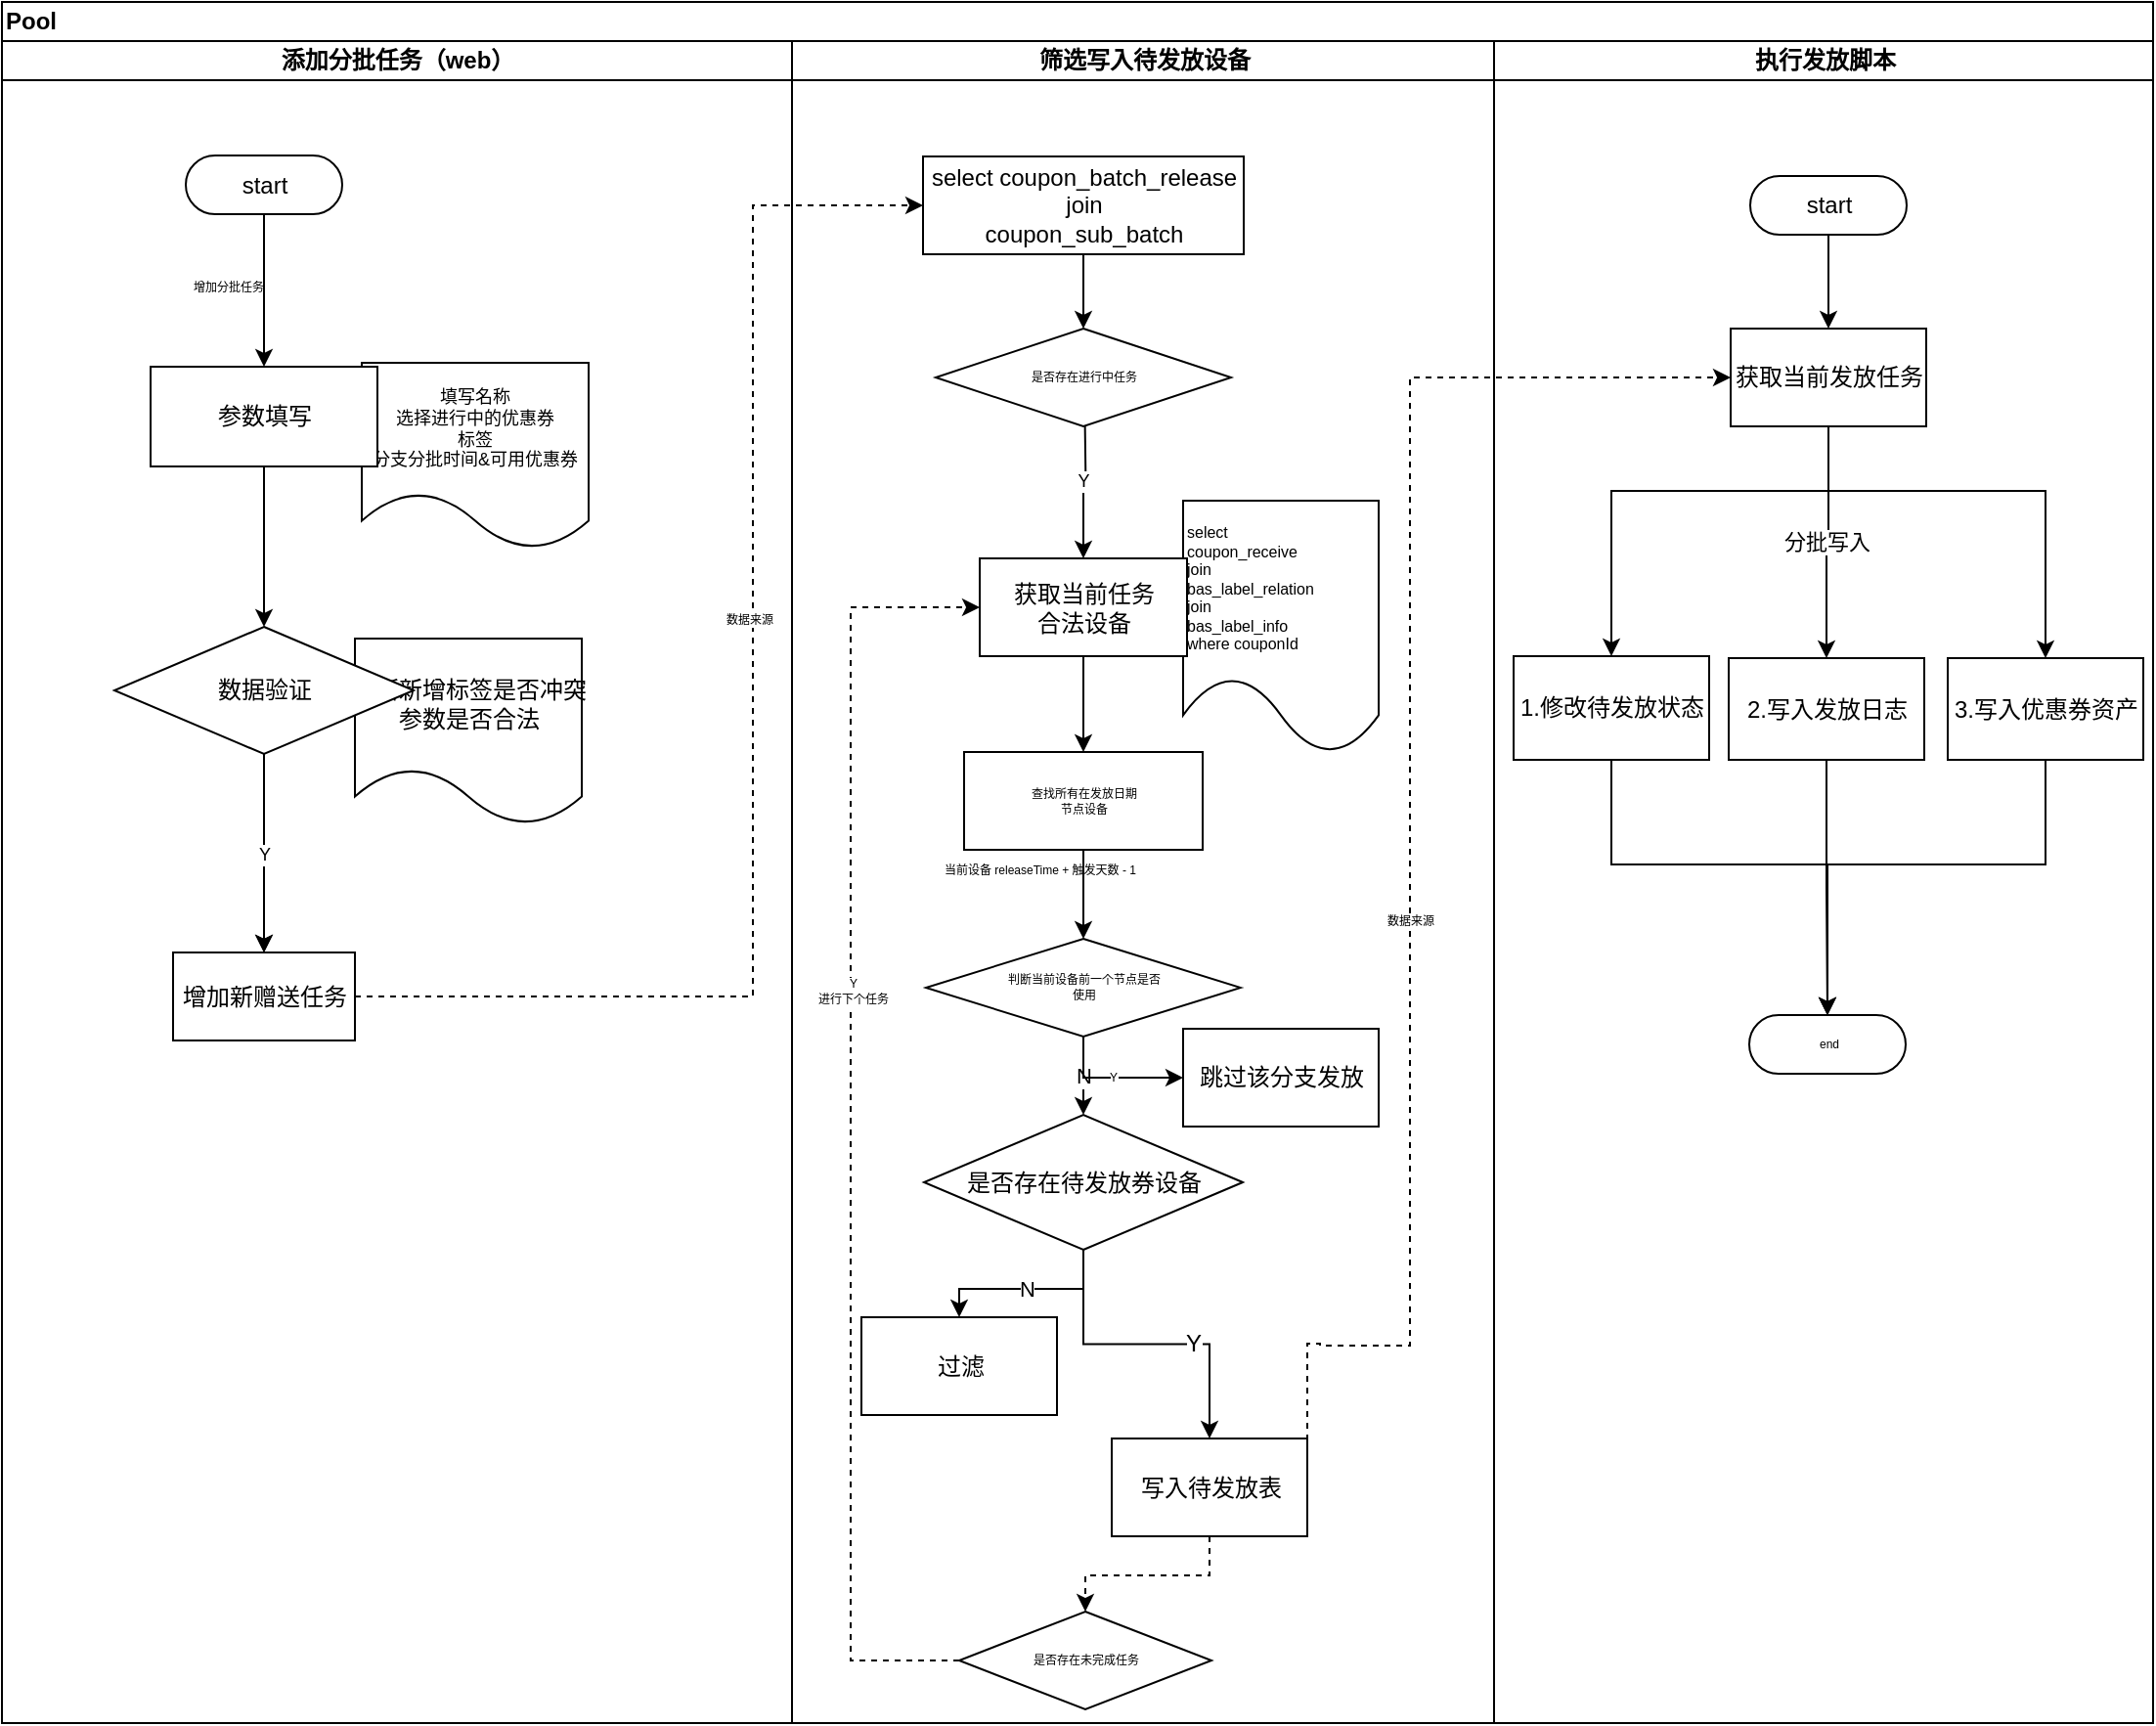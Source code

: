 <mxfile version="11.0.7" type="github"><diagram id="1Uks4rXL4dTz_hB3k0oI" name="赠送流程"><mxGraphModel dx="545" dy="293" grid="1" gridSize="10" guides="1" tooltips="1" connect="1" arrows="1" fold="1" page="1" pageScale="1" pageWidth="827" pageHeight="1169" math="0" shadow="0"><root><mxCell id="0"/><mxCell id="1" parent="0"/><mxCell id="1NSMPgPq7o7XclI2195f-1" value="Pool" style="swimlane;html=1;childLayout=stackLayout;resizeParent=1;resizeParentMax=0;startSize=20;shadow=0;glass=0;align=left;" vertex="1" parent="1"><mxGeometry x="116" y="171" width="1100" height="880" as="geometry"/></mxCell><mxCell id="1NSMPgPq7o7XclI2195f-3" value="添加分批任务（web）" style="swimlane;html=1;startSize=20;" vertex="1" parent="1NSMPgPq7o7XclI2195f-1"><mxGeometry y="20" width="404" height="860" as="geometry"/></mxCell><mxCell id="1NSMPgPq7o7XclI2195f-39" value="start" style="html=1;dashed=0;whitespace=wrap;shape=mxgraph.dfd.start;shadow=0;glass=0;align=center;flipV=1;" vertex="1" parent="1NSMPgPq7o7XclI2195f-3"><mxGeometry x="94" y="58.5" width="80" height="30" as="geometry"/></mxCell><mxCell id="1NSMPgPq7o7XclI2195f-61" style="edgeStyle=orthogonalEdgeStyle;rounded=0;orthogonalLoop=1;jettySize=auto;html=1;startArrow=none;startFill=0;endArrow=classic;endFill=1;strokeColor=#000000;exitX=0.5;exitY=0.5;exitDx=0;exitDy=-15;exitPerimeter=0;" edge="1" parent="1NSMPgPq7o7XclI2195f-3" source="1NSMPgPq7o7XclI2195f-39" target="1NSMPgPq7o7XclI2195f-60"><mxGeometry relative="1" as="geometry"><mxPoint x="134" y="186" as="sourcePoint"/></mxGeometry></mxCell><mxCell id="1NSMPgPq7o7XclI2195f-67" style="edgeStyle=orthogonalEdgeStyle;rounded=0;orthogonalLoop=1;jettySize=auto;html=1;startArrow=none;startFill=0;endArrow=classic;endFill=1;strokeColor=#000000;" edge="1" parent="1NSMPgPq7o7XclI2195f-3" source="1NSMPgPq7o7XclI2195f-59" target="1NSMPgPq7o7XclI2195f-66"><mxGeometry relative="1" as="geometry"/></mxCell><mxCell id="1NSMPgPq7o7XclI2195f-69" value="Y" style="edgeStyle=orthogonalEdgeStyle;rounded=0;orthogonalLoop=1;jettySize=auto;html=1;startArrow=none;startFill=0;endArrow=classic;endFill=1;strokeColor=#000000;fontSize=9;" edge="1" parent="1NSMPgPq7o7XclI2195f-3" source="1NSMPgPq7o7XclI2195f-59" target="1NSMPgPq7o7XclI2195f-66"><mxGeometry relative="1" as="geometry"/></mxCell><mxCell id="1NSMPgPq7o7XclI2195f-62" style="edgeStyle=orthogonalEdgeStyle;rounded=0;orthogonalLoop=1;jettySize=auto;html=1;startArrow=none;startFill=0;endArrow=classic;endFill=1;strokeColor=#000000;" edge="1" parent="1NSMPgPq7o7XclI2195f-3" source="1NSMPgPq7o7XclI2195f-60" target="1NSMPgPq7o7XclI2195f-59"><mxGeometry relative="1" as="geometry"/></mxCell><mxCell id="1NSMPgPq7o7XclI2195f-66" value="增加新赠送任务" style="html=1;dashed=0;whitespace=wrap;shadow=0;glass=0;align=center;flipV=1;" vertex="1" parent="1NSMPgPq7o7XclI2195f-3"><mxGeometry x="87.5" y="466" width="93" height="45" as="geometry"/></mxCell><mxCell id="1NSMPgPq7o7XclI2195f-80" value="增加分批任务" style="text;html=1;fontSize=6;" vertex="1" parent="1NSMPgPq7o7XclI2195f-3"><mxGeometry x="96" y="116" width="92" height="21" as="geometry"/></mxCell><mxCell id="1NSMPgPq7o7XclI2195f-81" value="" style="group;flipV=1;" vertex="1" connectable="0" parent="1NSMPgPq7o7XclI2195f-3"><mxGeometry x="76" y="164.5" width="224" height="95" as="geometry"/></mxCell><mxCell id="1NSMPgPq7o7XclI2195f-68" value="填写名称&lt;br style=&quot;font-size: 9px;&quot;&gt;选择进行中的优惠券&lt;br style=&quot;font-size: 9px;&quot;&gt;标签&lt;br style=&quot;font-size: 9px;&quot;&gt;分支分批时间&amp;amp;可用优惠券" style="shape=document;whiteSpace=wrap;html=1;boundedLbl=1;dashed=0;flipH=1;shadow=0;glass=0;align=center;fontSize=9;" vertex="1" parent="1NSMPgPq7o7XclI2195f-81"><mxGeometry x="108" width="116" height="95" as="geometry"/></mxCell><mxCell id="1NSMPgPq7o7XclI2195f-60" value="参数填写" style="html=1;dashed=0;whitespace=wrap;shadow=0;glass=0;align=center;flipV=1;" vertex="1" parent="1NSMPgPq7o7XclI2195f-81"><mxGeometry y="2" width="116" height="51" as="geometry"/></mxCell><mxCell id="1NSMPgPq7o7XclI2195f-83" value="" style="group;flipV=1;" vertex="1" connectable="0" parent="1NSMPgPq7o7XclI2195f-3"><mxGeometry x="57.5" y="299.5" width="239" height="101" as="geometry"/></mxCell><mxCell id="1NSMPgPq7o7XclI2195f-71" value="&lt;span style=&quot;font-size: 12px ; white-space: nowrap&quot;&gt;判断新增标签是否冲突&lt;br&gt;参数是否合法&lt;br&gt;&lt;/span&gt;" style="shape=document;whiteSpace=wrap;html=1;boundedLbl=1;dashed=0;flipH=1;shadow=0;glass=0;align=center;fontSize=9;" vertex="1" parent="1NSMPgPq7o7XclI2195f-83"><mxGeometry x="123" y="6" width="116" height="95" as="geometry"/></mxCell><mxCell id="1NSMPgPq7o7XclI2195f-59" value="数据验证" style="shape=rhombus;html=1;dashed=0;whitespace=wrap;perimeter=rhombusPerimeter;shadow=0;glass=0;align=center;" vertex="1" parent="1NSMPgPq7o7XclI2195f-83"><mxGeometry width="153" height="65" as="geometry"/></mxCell><mxCell id="1NSMPgPq7o7XclI2195f-2" value="筛选写入待发放设备" style="swimlane;html=1;startSize=20;" vertex="1" parent="1NSMPgPq7o7XclI2195f-1"><mxGeometry x="404" y="20" width="359" height="860" as="geometry"/></mxCell><mxCell id="1NSMPgPq7o7XclI2195f-74" value="Y&amp;nbsp;" style="edgeStyle=orthogonalEdgeStyle;rounded=0;orthogonalLoop=1;jettySize=auto;html=1;startArrow=none;startFill=0;endArrow=classic;endFill=1;strokeColor=#000000;fontSize=9;entryX=0.5;entryY=0;entryDx=0;entryDy=0;" edge="1" parent="1NSMPgPq7o7XclI2195f-2" target="1NSMPgPq7o7XclI2195f-10"><mxGeometry relative="1" as="geometry"><mxPoint x="149.667" y="184.722" as="sourcePoint"/><mxPoint x="149.667" y="216" as="targetPoint"/></mxGeometry></mxCell><mxCell id="1NSMPgPq7o7XclI2195f-57" value="select&amp;nbsp;coupon_batch_release&lt;br&gt;join&lt;br&gt;coupon_sub_batch" style="html=1;dashed=0;whitespace=wrap;shadow=0;glass=0;align=center;flipV=1;" vertex="1" parent="1NSMPgPq7o7XclI2195f-2"><mxGeometry x="67" y="59" width="164" height="50" as="geometry"/></mxCell><mxCell id="1NSMPgPq7o7XclI2195f-82" value="" style="group" vertex="1" connectable="0" parent="1NSMPgPq7o7XclI2195f-2"><mxGeometry x="96" y="258.5" width="204" height="129" as="geometry"/></mxCell><mxCell id="1NSMPgPq7o7XclI2195f-76" value="&lt;font style=&quot;font-size: 8px&quot;&gt;select&lt;br&gt;coupon_receive&lt;br&gt;join&lt;br&gt;bas_label_relation&lt;br&gt;join&lt;br&gt;bas_label_info&lt;br&gt;where couponId&lt;br&gt;&lt;/font&gt;" style="shape=document;whiteSpace=wrap;html=1;boundedLbl=1;dashed=0;flipH=1;shadow=0;glass=0;fontSize=6;align=left;" vertex="1" parent="1NSMPgPq7o7XclI2195f-82"><mxGeometry x="104" y="-23.5" width="100" height="129" as="geometry"/></mxCell><mxCell id="1NSMPgPq7o7XclI2195f-10" value="获取当前任务&lt;br&gt;合法设备" style="html=1;dashed=0;whitespace=wrap;shadow=0;glass=0;align=center;flipV=1;" vertex="1" parent="1NSMPgPq7o7XclI2195f-82"><mxGeometry y="6" width="106" height="50" as="geometry"/></mxCell><mxCell id="1NSMPgPq7o7XclI2195f-84" value="是否存在进行中任务" style="shape=rhombus;html=1;dashed=0;whitespace=wrap;perimeter=rhombusPerimeter;shadow=0;glass=0;fontSize=6;align=center;" vertex="1" parent="1NSMPgPq7o7XclI2195f-2"><mxGeometry x="73.5" y="147" width="151" height="50" as="geometry"/></mxCell><mxCell id="1NSMPgPq7o7XclI2195f-85" style="edgeStyle=orthogonalEdgeStyle;rounded=0;orthogonalLoop=1;jettySize=auto;html=1;startArrow=none;startFill=0;endArrow=classic;endFill=1;strokeColor=#000000;fontSize=9;" edge="1" parent="1NSMPgPq7o7XclI2195f-2" source="1NSMPgPq7o7XclI2195f-57" target="1NSMPgPq7o7XclI2195f-84"><mxGeometry relative="1" as="geometry"><mxPoint x="565.0" y="299" as="sourcePoint"/><mxPoint x="565.0" y="406.5" as="targetPoint"/></mxGeometry></mxCell><mxCell id="1NSMPgPq7o7XclI2195f-30" value="过滤" style="html=1;dashed=0;whitespace=wrap;shadow=0;glass=0;align=center;flipV=1;" vertex="1" parent="1NSMPgPq7o7XclI2195f-2"><mxGeometry x="35.5" y="652.5" width="100" height="50" as="geometry"/></mxCell><mxCell id="1NSMPgPq7o7XclI2195f-101" style="edgeStyle=orthogonalEdgeStyle;rounded=0;orthogonalLoop=1;jettySize=auto;html=1;entryX=0.5;entryY=0;entryDx=0;entryDy=0;dashed=1;startArrow=none;startFill=0;endArrow=classic;endFill=1;strokeColor=#000000;fontSize=6;" edge="1" parent="1NSMPgPq7o7XclI2195f-2" source="1NSMPgPq7o7XclI2195f-33" target="1NSMPgPq7o7XclI2195f-97"><mxGeometry relative="1" as="geometry"/></mxCell><mxCell id="1NSMPgPq7o7XclI2195f-33" value="写入待发放表" style="html=1;dashed=0;whitespace=wrap;shadow=0;glass=0;align=center;flipV=1;" vertex="1" parent="1NSMPgPq7o7XclI2195f-2"><mxGeometry x="163.5" y="714.5" width="100" height="50" as="geometry"/></mxCell><mxCell id="1NSMPgPq7o7XclI2195f-89" value="" style="group" vertex="1" connectable="0" parent="1NSMPgPq7o7XclI2195f-2"><mxGeometry x="62" y="402" width="244.5" height="106" as="geometry"/></mxCell><mxCell id="1NSMPgPq7o7XclI2195f-126" style="edgeStyle=orthogonalEdgeStyle;rounded=0;orthogonalLoop=1;jettySize=auto;html=1;dashed=1;startArrow=none;startFill=0;endArrow=classic;endFill=1;strokeColor=#000000;fontSize=6;entryX=0;entryY=0.5;entryDx=0;entryDy=0;" edge="1" parent="1NSMPgPq7o7XclI2195f-2" source="1NSMPgPq7o7XclI2195f-97" target="1NSMPgPq7o7XclI2195f-10"><mxGeometry relative="1" as="geometry"><mxPoint x="70" y="289.5" as="targetPoint"/><Array as="points"><mxPoint x="30" y="760"/><mxPoint x="30" y="290"/><mxPoint x="60" y="290"/></Array></mxGeometry></mxCell><mxCell id="1NSMPgPq7o7XclI2195f-127" value="Y&lt;br&gt;进行下个任务" style="text;html=1;resizable=0;points=[];align=center;verticalAlign=middle;labelBackgroundColor=#ffffff;fontSize=6;" vertex="1" connectable="0" parent="1NSMPgPq7o7XclI2195f-126"><mxGeometry x="0.205" y="-1" relative="1" as="geometry"><mxPoint as="offset"/></mxGeometry></mxCell><mxCell id="1NSMPgPq7o7XclI2195f-97" value="是否存在未完成任务" style="shape=rhombus;html=1;dashed=0;whitespace=wrap;perimeter=rhombusPerimeter;shadow=0;glass=0;fontSize=6;align=center;" vertex="1" parent="1NSMPgPq7o7XclI2195f-2"><mxGeometry x="85.5" y="803" width="129" height="50" as="geometry"/></mxCell><mxCell id="1NSMPgPq7o7XclI2195f-98" value="当前设备 releaseTime + 触发天数 - 1" style="text;html=1;fontSize=6;" vertex="1" parent="1NSMPgPq7o7XclI2195f-2"><mxGeometry x="76" y="414" width="216" height="21" as="geometry"/></mxCell><mxCell id="LtFsZtoLZdhe6W4jmQ-S-17" value="跳过该分支发放" style="html=1;dashed=0;whitespace=wrap;shadow=0;glass=0;align=center;flipV=1;" vertex="1" parent="1NSMPgPq7o7XclI2195f-2"><mxGeometry x="200" y="505" width="100" height="50" as="geometry"/></mxCell><mxCell id="1NSMPgPq7o7XclI2195f-45" style="edgeStyle=orthogonalEdgeStyle;rounded=0;orthogonalLoop=1;jettySize=auto;html=1;startArrow=none;startFill=0;endArrow=classic;endFill=1;strokeColor=#000000;dashed=1;exitX=1;exitY=0.5;exitDx=0;exitDy=0;entryX=0;entryY=0.5;entryDx=0;entryDy=0;" edge="1" parent="1NSMPgPq7o7XclI2195f-1" source="1NSMPgPq7o7XclI2195f-33" target="1NSMPgPq7o7XclI2195f-54"><mxGeometry relative="1" as="geometry"><mxPoint x="794" y="185.5" as="targetPoint"/><Array as="points"><mxPoint x="674" y="686"/><mxPoint x="720" y="687"/><mxPoint x="720" y="186"/></Array></mxGeometry></mxCell><mxCell id="1NSMPgPq7o7XclI2195f-93" value="数据来源" style="text;html=1;resizable=0;points=[];align=center;verticalAlign=middle;labelBackgroundColor=#ffffff;fontSize=6;" vertex="1" connectable="0" parent="1NSMPgPq7o7XclI2195f-45"><mxGeometry x="-0.125" relative="1" as="geometry"><mxPoint as="offset"/></mxGeometry></mxCell><mxCell id="1NSMPgPq7o7XclI2195f-50" value="执行发放脚本" style="swimlane;html=1;startSize=20;" vertex="1" parent="1NSMPgPq7o7XclI2195f-1"><mxGeometry x="763" y="20" width="337" height="860" as="geometry"/></mxCell><mxCell id="1NSMPgPq7o7XclI2195f-51" style="edgeStyle=orthogonalEdgeStyle;rounded=0;orthogonalLoop=1;jettySize=auto;html=1;entryX=0.5;entryY=0;entryDx=0;entryDy=0;startArrow=none;startFill=0;endArrow=classic;endFill=1;strokeColor=#000000;" edge="1" parent="1NSMPgPq7o7XclI2195f-50" source="1NSMPgPq7o7XclI2195f-52" target="1NSMPgPq7o7XclI2195f-54"><mxGeometry relative="1" as="geometry"/></mxCell><mxCell id="1NSMPgPq7o7XclI2195f-52" value="start" style="html=1;dashed=0;whitespace=wrap;shape=mxgraph.dfd.start;shadow=0;glass=0;align=center;flipV=1;" vertex="1" parent="1NSMPgPq7o7XclI2195f-50"><mxGeometry x="131" y="69" width="80" height="30" as="geometry"/></mxCell><mxCell id="1NSMPgPq7o7XclI2195f-53" value="分批写入" style="edgeStyle=orthogonalEdgeStyle;rounded=0;orthogonalLoop=1;jettySize=auto;html=1;startArrow=none;startFill=0;endArrow=classic;endFill=1;strokeColor=#000000;" edge="1" parent="1NSMPgPq7o7XclI2195f-50" source="1NSMPgPq7o7XclI2195f-54" target="1NSMPgPq7o7XclI2195f-55"><mxGeometry relative="1" as="geometry"/></mxCell><mxCell id="LtFsZtoLZdhe6W4jmQ-S-8" style="edgeStyle=orthogonalEdgeStyle;rounded=0;orthogonalLoop=1;jettySize=auto;html=1;startArrow=none;startFill=0;endArrow=classic;endFill=1;strokeColor=#000000;fontSize=6;" edge="1" parent="1NSMPgPq7o7XclI2195f-50" source="1NSMPgPq7o7XclI2195f-54" target="LtFsZtoLZdhe6W4jmQ-S-1"><mxGeometry relative="1" as="geometry"><Array as="points"><mxPoint x="171" y="230"/><mxPoint x="60" y="230"/></Array></mxGeometry></mxCell><mxCell id="LtFsZtoLZdhe6W4jmQ-S-9" style="edgeStyle=orthogonalEdgeStyle;rounded=0;orthogonalLoop=1;jettySize=auto;html=1;entryX=0.5;entryY=0;entryDx=0;entryDy=0;startArrow=none;startFill=0;endArrow=classic;endFill=1;strokeColor=#000000;fontSize=6;" edge="1" parent="1NSMPgPq7o7XclI2195f-50" source="1NSMPgPq7o7XclI2195f-54" target="LtFsZtoLZdhe6W4jmQ-S-5"><mxGeometry relative="1" as="geometry"><Array as="points"><mxPoint x="171" y="230"/><mxPoint x="282" y="230"/></Array></mxGeometry></mxCell><mxCell id="1NSMPgPq7o7XclI2195f-54" value="获取当前发放任务" style="html=1;dashed=0;whitespace=wrap;shadow=0;glass=0;align=center;flipV=1;" vertex="1" parent="1NSMPgPq7o7XclI2195f-50"><mxGeometry x="121" y="147" width="100" height="50" as="geometry"/></mxCell><mxCell id="LtFsZtoLZdhe6W4jmQ-S-13" style="edgeStyle=orthogonalEdgeStyle;rounded=0;orthogonalLoop=1;jettySize=auto;html=1;entryX=0.5;entryY=0.5;entryDx=0;entryDy=-15;entryPerimeter=0;startArrow=none;startFill=0;endArrow=classic;endFill=1;strokeColor=#000000;fontSize=6;" edge="1" parent="1NSMPgPq7o7XclI2195f-50" source="1NSMPgPq7o7XclI2195f-55" target="LtFsZtoLZdhe6W4jmQ-S-12"><mxGeometry relative="1" as="geometry"/></mxCell><mxCell id="1NSMPgPq7o7XclI2195f-55" value="2.写入发放日志" style="html=1;dashed=0;whitespace=wrap;shadow=0;glass=0;align=center;flipV=1;" vertex="1" parent="1NSMPgPq7o7XclI2195f-50"><mxGeometry x="120" y="315.5" width="100" height="52" as="geometry"/></mxCell><mxCell id="LtFsZtoLZdhe6W4jmQ-S-1" value="1.修改待发放状态" style="html=1;dashed=0;whitespace=wrap;shadow=0;glass=0;align=center;flipV=1;" vertex="1" parent="1NSMPgPq7o7XclI2195f-50"><mxGeometry x="10" y="314.5" width="100" height="53" as="geometry"/></mxCell><mxCell id="LtFsZtoLZdhe6W4jmQ-S-14" style="edgeStyle=orthogonalEdgeStyle;rounded=0;orthogonalLoop=1;jettySize=auto;html=1;entryX=0.5;entryY=0.5;entryDx=0;entryDy=-15;entryPerimeter=0;startArrow=none;startFill=0;endArrow=classic;endFill=1;strokeColor=#000000;fontSize=6;" edge="1" parent="1NSMPgPq7o7XclI2195f-50" source="LtFsZtoLZdhe6W4jmQ-S-5" target="LtFsZtoLZdhe6W4jmQ-S-12"><mxGeometry relative="1" as="geometry"><Array as="points"><mxPoint x="282" y="421"/><mxPoint x="170" y="421"/></Array></mxGeometry></mxCell><mxCell id="LtFsZtoLZdhe6W4jmQ-S-5" value="3.写入优惠券资产" style="html=1;dashed=0;whitespace=wrap;shadow=0;glass=0;align=center;flipV=1;" vertex="1" parent="1NSMPgPq7o7XclI2195f-50"><mxGeometry x="232" y="315.5" width="100" height="52" as="geometry"/></mxCell><mxCell id="LtFsZtoLZdhe6W4jmQ-S-12" value="end" style="html=1;dashed=0;whitespace=wrap;shape=mxgraph.dfd.start;shadow=0;glass=0;fontSize=6;align=center;" vertex="1" parent="1NSMPgPq7o7XclI2195f-50"><mxGeometry x="130.5" y="498" width="80" height="30" as="geometry"/></mxCell><mxCell id="LtFsZtoLZdhe6W4jmQ-S-10" style="edgeStyle=orthogonalEdgeStyle;rounded=0;orthogonalLoop=1;jettySize=auto;html=1;startArrow=none;startFill=0;endArrow=classic;endFill=1;strokeColor=#000000;fontSize=6;entryX=0.5;entryY=0.5;entryDx=0;entryDy=-15;entryPerimeter=0;" edge="1" parent="1NSMPgPq7o7XclI2195f-50" source="LtFsZtoLZdhe6W4jmQ-S-1" target="LtFsZtoLZdhe6W4jmQ-S-12"><mxGeometry relative="1" as="geometry"><mxPoint x="161" y="469.5" as="targetPoint"/><Array as="points"><mxPoint x="60" y="421"/><mxPoint x="170" y="421"/></Array></mxGeometry></mxCell><mxCell id="1NSMPgPq7o7XclI2195f-70" style="edgeStyle=orthogonalEdgeStyle;rounded=0;orthogonalLoop=1;jettySize=auto;html=1;entryX=0;entryY=0.5;entryDx=0;entryDy=0;startArrow=none;startFill=0;endArrow=classic;endFill=1;strokeColor=#000000;fontSize=9;dashed=1;" edge="1" parent="1NSMPgPq7o7XclI2195f-1" source="1NSMPgPq7o7XclI2195f-66" target="1NSMPgPq7o7XclI2195f-57"><mxGeometry relative="1" as="geometry"><Array as="points"><mxPoint x="384" y="509"/><mxPoint x="384" y="104"/></Array></mxGeometry></mxCell><mxCell id="1NSMPgPq7o7XclI2195f-91" value="数据来源" style="text;html=1;resizable=0;points=[];align=center;verticalAlign=middle;labelBackgroundColor=#ffffff;fontSize=6;" vertex="1" connectable="0" parent="1NSMPgPq7o7XclI2195f-70"><mxGeometry x="0.142" y="2" relative="1" as="geometry"><mxPoint y="1" as="offset"/></mxGeometry></mxCell><mxCell id="1NSMPgPq7o7XclI2195f-20" value="是否存在待发放券设备" style="shape=rhombus;html=1;dashed=0;whitespace=wrap;perimeter=rhombusPerimeter;shadow=0;glass=0;align=center;flipV=1;" vertex="1" parent="1"><mxGeometry x="587.5" y="740" width="163" height="69" as="geometry"/></mxCell><mxCell id="1NSMPgPq7o7XclI2195f-31" value="N" style="edgeStyle=orthogonalEdgeStyle;rounded=0;orthogonalLoop=1;jettySize=auto;html=1;" edge="1" parent="1" source="1NSMPgPq7o7XclI2195f-20" target="1NSMPgPq7o7XclI2195f-30"><mxGeometry relative="1" as="geometry"/></mxCell><mxCell id="1NSMPgPq7o7XclI2195f-32" style="edgeStyle=orthogonalEdgeStyle;rounded=0;orthogonalLoop=1;jettySize=auto;html=1;entryX=0.5;entryY=0;entryDx=0;entryDy=0;" edge="1" parent="1" source="1NSMPgPq7o7XclI2195f-20" target="1NSMPgPq7o7XclI2195f-33"><mxGeometry relative="1" as="geometry"><mxPoint x="745.167" y="761.167" as="targetPoint"/></mxGeometry></mxCell><mxCell id="1NSMPgPq7o7XclI2195f-36" value="Y" style="text;html=1;resizable=0;points=[];align=center;verticalAlign=middle;labelBackgroundColor=#ffffff;" vertex="1" connectable="0" parent="1NSMPgPq7o7XclI2195f-32"><mxGeometry x="0.284" y="1" relative="1" as="geometry"><mxPoint as="offset"/></mxGeometry></mxCell><mxCell id="1NSMPgPq7o7XclI2195f-100" value="N" style="edgeStyle=orthogonalEdgeStyle;rounded=0;orthogonalLoop=1;jettySize=auto;html=1;" edge="1" parent="1" source="LtFsZtoLZdhe6W4jmQ-S-15" target="1NSMPgPq7o7XclI2195f-20"><mxGeometry relative="1" as="geometry"><mxPoint x="669" y="505" as="sourcePoint"/><mxPoint x="669" y="578" as="targetPoint"/></mxGeometry></mxCell><mxCell id="1NSMPgPq7o7XclI2195f-117" value="查找所有在发放日期&lt;br&gt;节点设备" style="html=1;dashed=0;whitespace=wrap;shadow=0;glass=0;fontSize=6;align=center;" vertex="1" parent="1"><mxGeometry x="608" y="554.5" width="122" height="50" as="geometry"/></mxCell><mxCell id="1NSMPgPq7o7XclI2195f-118" value="" style="edgeStyle=orthogonalEdgeStyle;rounded=0;orthogonalLoop=1;jettySize=auto;html=1;" edge="1" parent="1" source="1NSMPgPq7o7XclI2195f-10" target="1NSMPgPq7o7XclI2195f-117"><mxGeometry relative="1" as="geometry"><mxPoint x="669" y="505" as="sourcePoint"/><mxPoint x="669" y="620" as="targetPoint"/><Array as="points"><mxPoint x="669" y="520"/><mxPoint x="669" y="520"/></Array></mxGeometry></mxCell><mxCell id="LtFsZtoLZdhe6W4jmQ-S-18" value="Y" style="edgeStyle=orthogonalEdgeStyle;rounded=0;orthogonalLoop=1;jettySize=auto;html=1;entryX=0;entryY=0.5;entryDx=0;entryDy=0;startArrow=none;startFill=0;endArrow=classic;endFill=1;strokeColor=#000000;fontSize=6;" edge="1" parent="1" source="LtFsZtoLZdhe6W4jmQ-S-15" target="LtFsZtoLZdhe6W4jmQ-S-17"><mxGeometry relative="1" as="geometry"/></mxCell><mxCell id="LtFsZtoLZdhe6W4jmQ-S-15" value="判断当前设备前一个节点是否&lt;br&gt;使用" style="shape=rhombus;html=1;dashed=0;whitespace=wrap;perimeter=rhombusPerimeter;shadow=0;glass=0;fontSize=6;align=center;" vertex="1" parent="1"><mxGeometry x="588.5" y="650" width="161" height="50" as="geometry"/></mxCell><mxCell id="LtFsZtoLZdhe6W4jmQ-S-16" value="" style="edgeStyle=orthogonalEdgeStyle;rounded=0;orthogonalLoop=1;jettySize=auto;html=1;" edge="1" parent="1" source="1NSMPgPq7o7XclI2195f-117" target="LtFsZtoLZdhe6W4jmQ-S-15"><mxGeometry relative="1" as="geometry"><mxPoint x="668.667" y="604.5" as="sourcePoint"/><mxPoint x="668.667" y="742.571" as="targetPoint"/></mxGeometry></mxCell></root></mxGraphModel></diagram><diagram id="PbtDQtE9Y6Dk6RRHq56a" name="开发时间管理"><mxGraphModel dx="1422" dy="774" grid="1" gridSize="10" guides="1" tooltips="1" connect="1" arrows="1" fold="1" page="1" pageScale="1" pageWidth="827" pageHeight="1169" math="0" shadow="0"><root><mxCell id="2AQjFSg97HQOMe6IwAkB-0"/><mxCell id="2AQjFSg97HQOMe6IwAkB-1" parent="2AQjFSg97HQOMe6IwAkB-0"/><mxCell id="2AQjFSg97HQOMe6IwAkB-2" value="分批赠送优惠券" style="swimlane;childLayout=stackLayout;horizontal=1;fillColor=none;horizontalStack=1;resizeParent=1;resizeParentMax=0;resizeLast=0;collapsible=0;strokeColor=none;stackBorder=10;stackSpacing=-12;resizable=1;align=center;points=[];fontColor=#000000;shadow=0;glass=0;" vertex="1" parent="2AQjFSg97HQOMe6IwAkB-1"><mxGeometry x="10" y="350" width="768" height="130" as="geometry"/></mxCell><mxCell id="2AQjFSg97HQOMe6IwAkB-3" value="技术审核&#10;8/1" style="shape=step;perimeter=stepPerimeter;fixedSize=1;points=[];" vertex="1" parent="2AQjFSg97HQOMe6IwAkB-2"><mxGeometry x="10" y="33" width="120" height="87" as="geometry"/></mxCell><mxCell id="2AQjFSg97HQOMe6IwAkB-4" value="web接口开发&#10;文档&#10;本地测试&#10;8/9" style="shape=step;perimeter=stepPerimeter;fixedSize=1;points=[];" vertex="1" parent="2AQjFSg97HQOMe6IwAkB-2"><mxGeometry x="118" y="33" width="232" height="87" as="geometry"/></mxCell><mxCell id="2AQjFSg97HQOMe6IwAkB-6" value="后端逻辑编写&#10;脚本&#10;8/16" style="shape=step;perimeter=stepPerimeter;fixedSize=1;points=[];" vertex="1" parent="2AQjFSg97HQOMe6IwAkB-2"><mxGeometry x="338" y="33" width="100" height="87" as="geometry"/></mxCell><mxCell id="2AQjFSg97HQOMe6IwAkB-5" value="前后端联调&#10;8/23" style="shape=step;perimeter=stepPerimeter;fixedSize=1;points=[];" vertex="1" parent="2AQjFSg97HQOMe6IwAkB-2"><mxGeometry x="426" y="33" width="100" height="87" as="geometry"/></mxCell><mxCell id="2AQjFSg97HQOMe6IwAkB-7" value="dev&amp;uat测试&amp;数据验证&#10;&#10;8/28" style="shape=step;perimeter=stepPerimeter;fixedSize=1;points=[];" vertex="1" parent="2AQjFSg97HQOMe6IwAkB-2"><mxGeometry x="514" y="33" width="156" height="87" as="geometry"/></mxCell><mxCell id="2AQjFSg97HQOMe6IwAkB-8" value="上线生产环境&#10;8/29" style="shape=step;perimeter=stepPerimeter;fixedSize=1;points=[];" vertex="1" parent="2AQjFSg97HQOMe6IwAkB-2"><mxGeometry x="658" y="33" width="100" height="87" as="geometry"/></mxCell></root></mxGraphModel></diagram></mxfile>